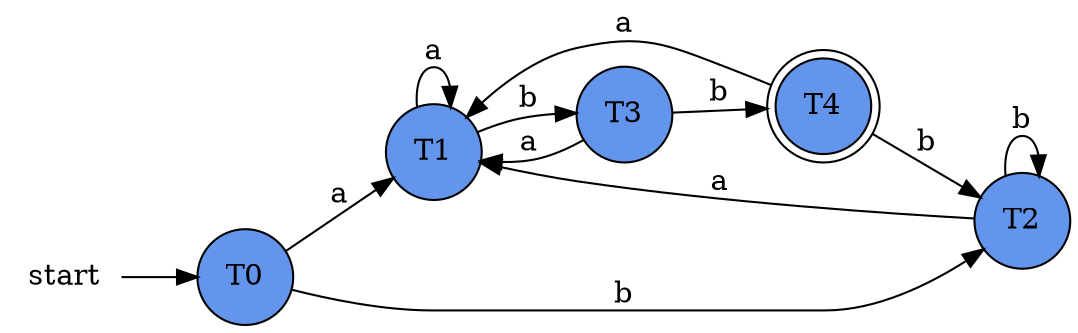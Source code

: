 digraph G{
    rankdir=LR
    start[shape=plaintext]
    T0,T1,T2,T3[shape=circle,fillcolor=cornflowerblue,style=filled]
    T4[shape=doublecircle,fillcolor=cornflowerblue,style=filled]
    start->T0
    T0->T1[label="a"]
    T0->T2[label="b"]
    T1->T1[label="a"]
    T1->T3[label="b"]
    T2->T1[label="a"]
    T2->T2[label="b"]
    T3->T1[label="a"]
    T3->T4[label="b"]
    T4->T1[label="a"]
    T4->T2[label="b"]
}